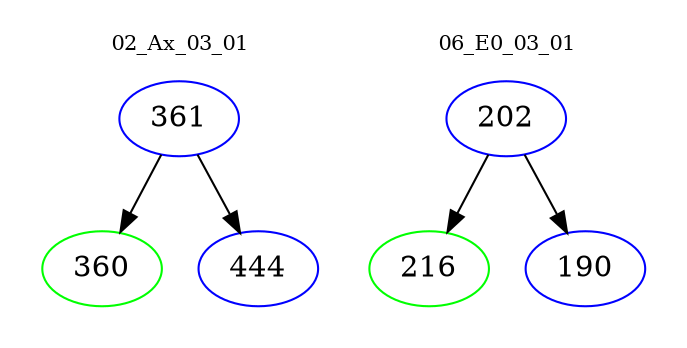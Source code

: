 digraph{
subgraph cluster_0 {
color = white
label = "02_Ax_03_01";
fontsize=10;
T0_361 [label="361", color="blue"]
T0_361 -> T0_360 [color="black"]
T0_360 [label="360", color="green"]
T0_361 -> T0_444 [color="black"]
T0_444 [label="444", color="blue"]
}
subgraph cluster_1 {
color = white
label = "06_E0_03_01";
fontsize=10;
T1_202 [label="202", color="blue"]
T1_202 -> T1_216 [color="black"]
T1_216 [label="216", color="green"]
T1_202 -> T1_190 [color="black"]
T1_190 [label="190", color="blue"]
}
}
